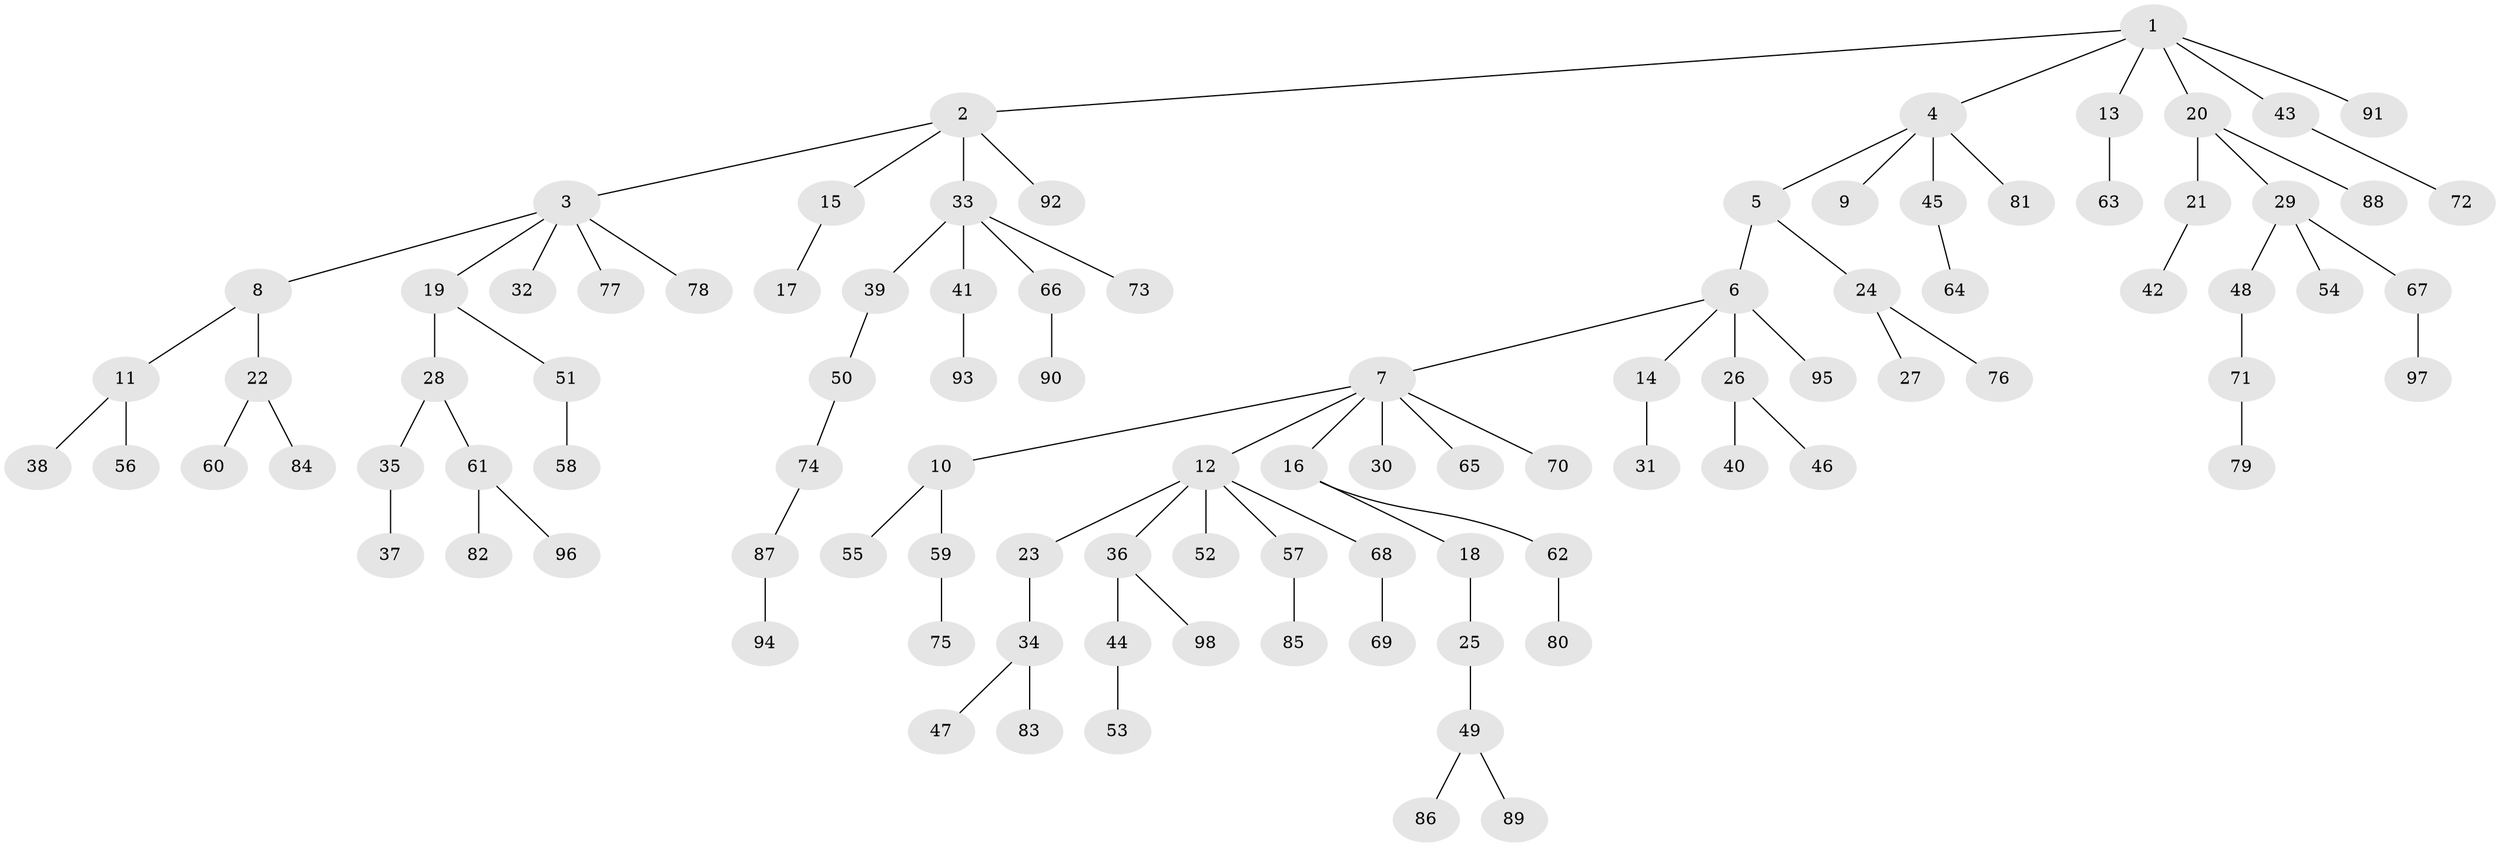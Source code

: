 // coarse degree distribution, {2: 0.2413793103448276, 1: 0.6379310344827587, 3: 0.034482758620689655, 11: 0.017241379310344827, 10: 0.017241379310344827, 5: 0.017241379310344827, 13: 0.017241379310344827, 4: 0.017241379310344827}
// Generated by graph-tools (version 1.1) at 2025/56/03/04/25 21:56:41]
// undirected, 98 vertices, 97 edges
graph export_dot {
graph [start="1"]
  node [color=gray90,style=filled];
  1;
  2;
  3;
  4;
  5;
  6;
  7;
  8;
  9;
  10;
  11;
  12;
  13;
  14;
  15;
  16;
  17;
  18;
  19;
  20;
  21;
  22;
  23;
  24;
  25;
  26;
  27;
  28;
  29;
  30;
  31;
  32;
  33;
  34;
  35;
  36;
  37;
  38;
  39;
  40;
  41;
  42;
  43;
  44;
  45;
  46;
  47;
  48;
  49;
  50;
  51;
  52;
  53;
  54;
  55;
  56;
  57;
  58;
  59;
  60;
  61;
  62;
  63;
  64;
  65;
  66;
  67;
  68;
  69;
  70;
  71;
  72;
  73;
  74;
  75;
  76;
  77;
  78;
  79;
  80;
  81;
  82;
  83;
  84;
  85;
  86;
  87;
  88;
  89;
  90;
  91;
  92;
  93;
  94;
  95;
  96;
  97;
  98;
  1 -- 2;
  1 -- 4;
  1 -- 13;
  1 -- 20;
  1 -- 43;
  1 -- 91;
  2 -- 3;
  2 -- 15;
  2 -- 33;
  2 -- 92;
  3 -- 8;
  3 -- 19;
  3 -- 32;
  3 -- 77;
  3 -- 78;
  4 -- 5;
  4 -- 9;
  4 -- 45;
  4 -- 81;
  5 -- 6;
  5 -- 24;
  6 -- 7;
  6 -- 14;
  6 -- 26;
  6 -- 95;
  7 -- 10;
  7 -- 12;
  7 -- 16;
  7 -- 30;
  7 -- 65;
  7 -- 70;
  8 -- 11;
  8 -- 22;
  10 -- 55;
  10 -- 59;
  11 -- 38;
  11 -- 56;
  12 -- 23;
  12 -- 36;
  12 -- 52;
  12 -- 57;
  12 -- 68;
  13 -- 63;
  14 -- 31;
  15 -- 17;
  16 -- 18;
  16 -- 62;
  18 -- 25;
  19 -- 28;
  19 -- 51;
  20 -- 21;
  20 -- 29;
  20 -- 88;
  21 -- 42;
  22 -- 60;
  22 -- 84;
  23 -- 34;
  24 -- 27;
  24 -- 76;
  25 -- 49;
  26 -- 40;
  26 -- 46;
  28 -- 35;
  28 -- 61;
  29 -- 48;
  29 -- 54;
  29 -- 67;
  33 -- 39;
  33 -- 41;
  33 -- 66;
  33 -- 73;
  34 -- 47;
  34 -- 83;
  35 -- 37;
  36 -- 44;
  36 -- 98;
  39 -- 50;
  41 -- 93;
  43 -- 72;
  44 -- 53;
  45 -- 64;
  48 -- 71;
  49 -- 86;
  49 -- 89;
  50 -- 74;
  51 -- 58;
  57 -- 85;
  59 -- 75;
  61 -- 82;
  61 -- 96;
  62 -- 80;
  66 -- 90;
  67 -- 97;
  68 -- 69;
  71 -- 79;
  74 -- 87;
  87 -- 94;
}
